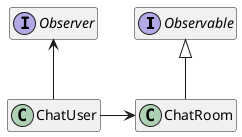 @startuml

hide empty members

interface Observable
interface Observer
class ChatRoom
class ChatUser

ChatUser -> ChatRoom
Observer <-- ChatUser
Observable <|-- ChatRoom

@enduml
